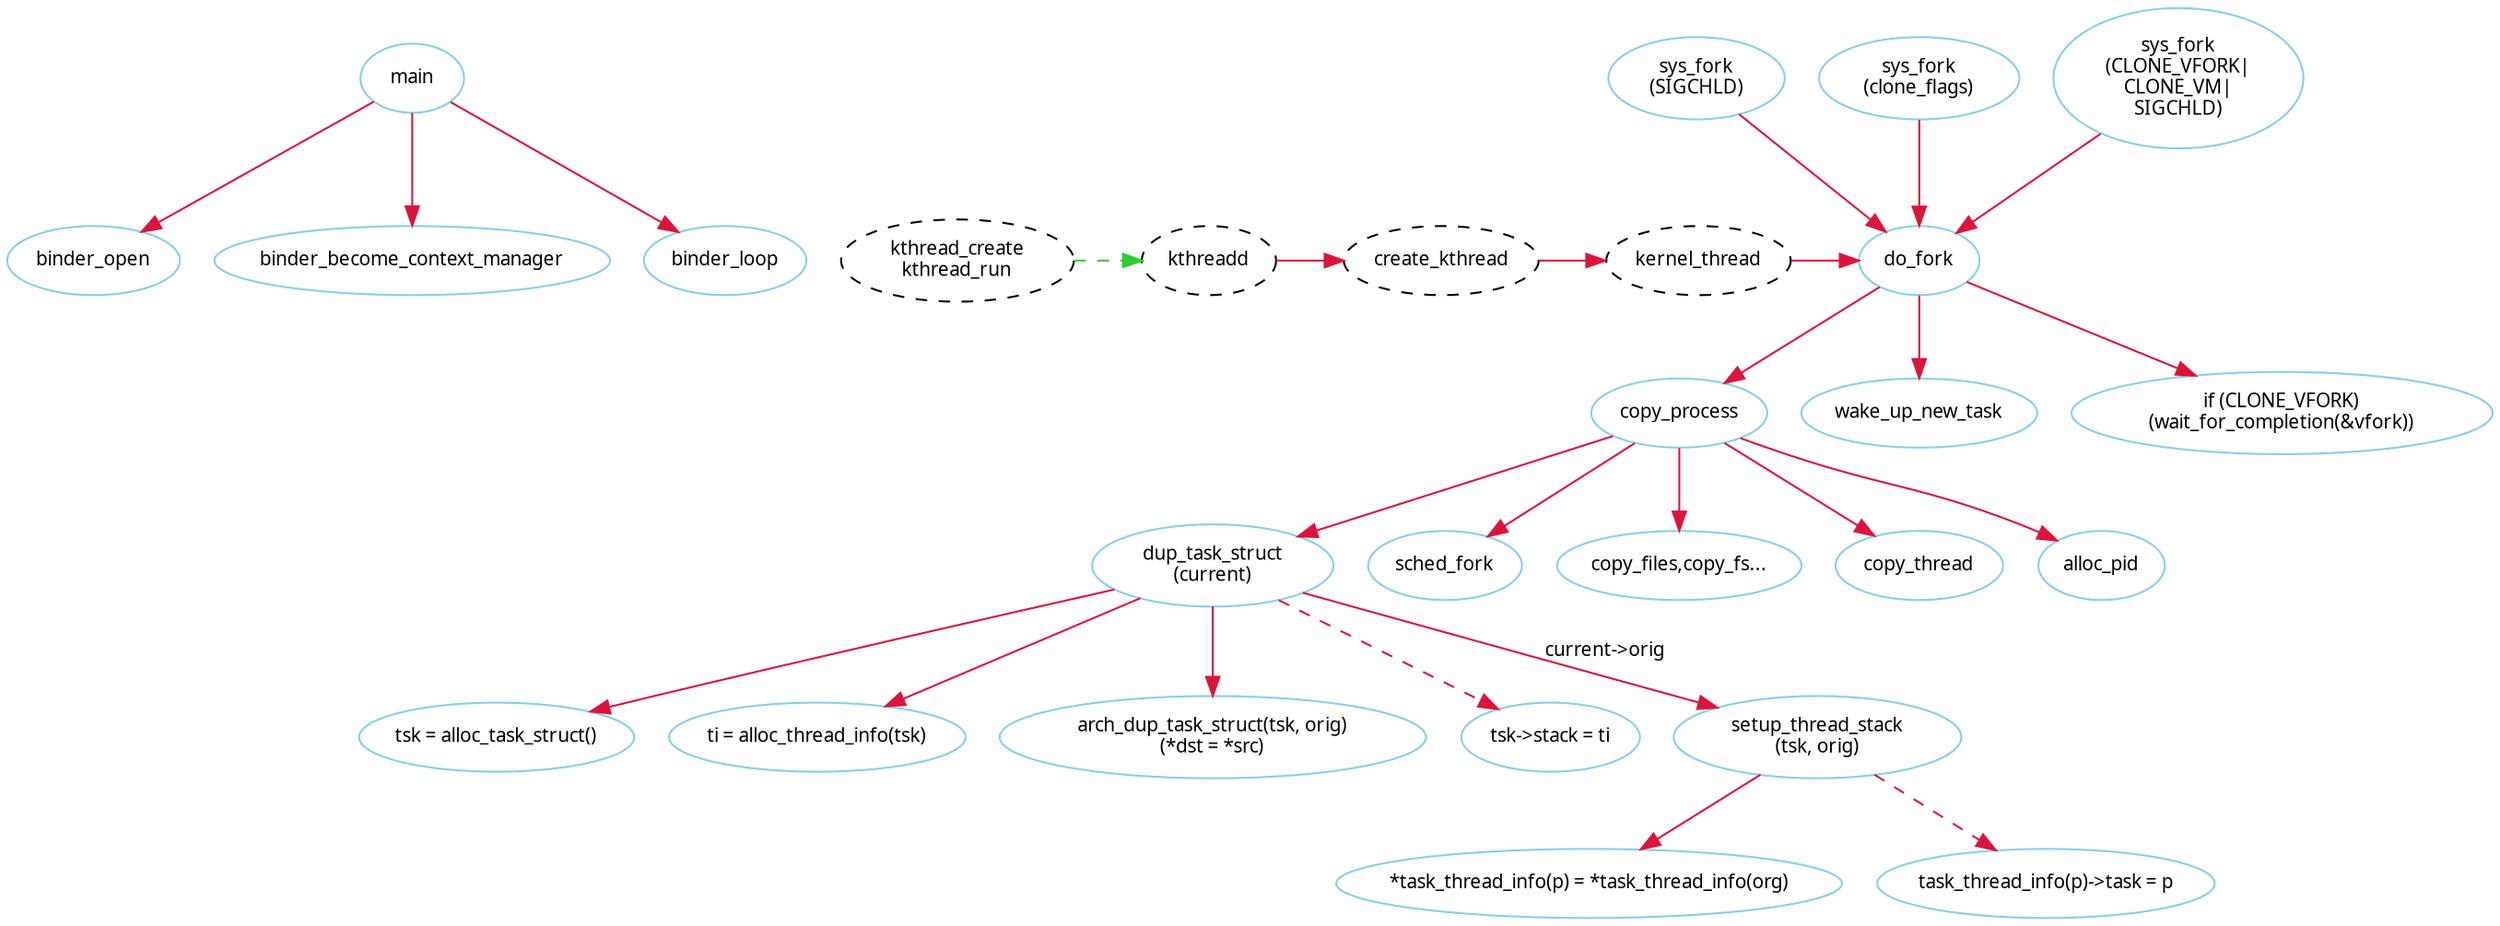 /*
node
color: naveblue, skyblue, red, red4, crimson, forestgreen, limegreen
style: solid, dotted, dashed, bold, rounded, filled
shape:
*/

/*
edge
color: naveblue, skyblue, red, red4, crimson, forestgreen, limegreen
style: solid, dotted, dashed, bold 
shape: 
*/

/*
rankdir: TB BT LR RL
*/

digraph servicemanager_dot{
	fontname = "Verdana";
	fontsize = 10;
	rankdir=TB;
	node [fontname = "Verdana", fontsize = 10, color="skyblue"];
	edge [fontname = "Verdana", fontsize = 10, color="crimson", style="solid"];

	main->binder_open
	main->binder_become_context_manager
	main->binder_loop
	
	sys_fork[label="sys_fork\n(SIGCHLD)"];
	sys_vfork[label="sys_fork\n(clone_flags)"];
	sys_clone[label="sys_fork\n(CLONE_VFORK|\nCLONE_VM|\nSIGCHLD)"];

	sys_fork->do_fork
	sys_vfork->do_fork
	sys_clone->do_fork

	//do_fork()
	//1.
	//p = copy_process(clone_flags, stack_start, regs, stack_size,
	//				 child_tidptr, NULL, trace);
	//2.
	//if (unlikely(clone_flags & CLONE_STOPPED))
	//		__set_task_state(p, TASK_STOPPED);
	//	else 
	//		wake_up_new_task(p, clone_flags);
	//3.
	//if (clone_flags & CLONE_VFORK)
	//		wait_for_completion(&vfork);
	do_fork->copy_process
	do_fork->wake_up_new_task
	do_fork->"if (CLONE_VFORK)\n(wait_for_completion(&vfork))"

	//copy_process()
	//1. 
	//p = dup_task_struct(current);
	//2.
	//sched_fork(p, clone_flags)
	//3.
	//if ((retval = audit_alloc(p)))
	//if ((retval = copy_semundo(clone_flags, p)))
	//if ((retval = copy_files(clone_flags, p)))
	//if ((retval = copy_fs(clone_flags, p)))
	//if ((retval = copy_sighand(clone_flags, p)))
	//if ((retval = copy_signal(clone_flags, p)))
	//if ((retval = copy_mm(clone_flags, p)))
	//if ((retval = copy_namespaces(clone_flags, p)))
	//if ((retval = copy_io(clone_flags, p)))
	//4.
	//retval = copy_thread(0, clone_flags, stack_start, stack_size, p, regs);
	//5.
	//pid = alloc_pid(p->nsproxy->pid_ns);
	//p->pid = pid_nr(pid);
	//p->tgid = p->pid;
	//if (clone_flags & CLONE_THREAD)
	//	p->tgid = current->tgid;

	//6.
	///* CLONE_PARENT re-uses the old parent */
	//if (clone_flags & (CLONE_PARENT|CLONE_THREAD)) {
	//	p->real_parent = current->real_parent;
	//	p->parent_exec_id = current->parent_exec_id;
	//} else {
	//	p->real_parent = current; (!!!)
	//	p->parent_exec_id = current->self_exec_id;
	//}
	//7. thread
	//p->group_leader = p;
	//if (clone_flags & CLONE_THREAD)
	//	p->group_leader = current->group_leader;
	//	list_add_tail_rcu(&p->thread_group, &p->group_leader->thread_group);
	//8.
	//list_add_tail(&p->sibling, &p->real_parent->children);
	//tracehook_finish_clone(p, clone_flags, trace);(!!!child->parent = child->real_parent;)
	//9. task
	//if (thread_group_leader(p)) 
	//	list_add_tail_rcu(&p->tasks, &init_task.tasks)
	
	copy_process->dup_task_struct
	copy_process->sched_fork
	copy_process->"copy_files,copy_fs..."
	copy_process->copy_thread
	copy_process->alloc_pid
	//copy_process->"if (clone_flags & CLONE_THREAD)\nlist_add_tail_rcu(&p->thread_group, &p->group_leader->thread_group);"
	//copy_process->"list_add_tail(&p->sibling, &p->real_parent->children)"
	//copy_process->"if (thread_group_leader(p))\nlist_add_tail_rcu(&p->tasks, &init_task.tasks)"

	//dup_task_struct()
	dup_task_struct[label="dup_task_struct\n(current)"];

	dup_task_struct->"tsk = alloc_task_struct()"
	dup_task_struct->"ti = alloc_thread_info(tsk)"
	dup_task_struct->"arch_dup_task_struct(tsk, orig)\n(*dst = *src)"
	dup_task_struct->"tsk->stack = ti"[style="dashed"]
	dup_task_struct->setup_thread_stack[label="current->orig"]

	//setup_thread_stack()
	setup_thread_stack[label="setup_thread_stack\n(tsk, orig)"];

	setup_thread_stack->"*task_thread_info(p) = *task_thread_info(org)"
	setup_thread_stack->"task_thread_info(p)->task = p"[style="dashed"]

	//kernel thread releated
	node [fontname = "Verdana", fontsize = 10, color="black", style="dashed"];
	{rank=same;kthread_create kthreadd create_kthread kernel_thread do_fork}
	kthread_create[label="kthread_create\nkthread_run"];
	
	kthread_create->kthreadd[color="limegreen", style="dashed"]
	kthreadd->create_kthread->kernel_thread->do_fork
}

